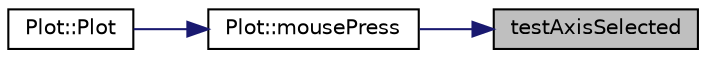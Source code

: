 digraph "testAxisSelected"
{
 // LATEX_PDF_SIZE
  edge [fontname="Helvetica",fontsize="10",labelfontname="Helvetica",labelfontsize="10"];
  node [fontname="Helvetica",fontsize="10",shape=record];
  rankdir="RL";
  Node1 [label="testAxisSelected",height=0.2,width=0.4,color="black", fillcolor="grey75", style="filled", fontcolor="black",tooltip=" "];
  Node1 -> Node2 [dir="back",color="midnightblue",fontsize="10",style="solid",fontname="Helvetica"];
  Node2 [label="Plot::mousePress",height=0.2,width=0.4,color="black", fillcolor="white", style="filled",URL="$class_plot.html#a9e1d03a701ba0aed5b6e442d0155da1f",tooltip="Handle a mouse press inside the plot."];
  Node2 -> Node3 [dir="back",color="midnightblue",fontsize="10",style="solid",fontname="Helvetica"];
  Node3 [label="Plot::Plot",height=0.2,width=0.4,color="black", fillcolor="white", style="filled",URL="$class_plot.html#a83d9454de4b05fc361c318317658c734",tooltip="Create a new Plot widget."];
}
